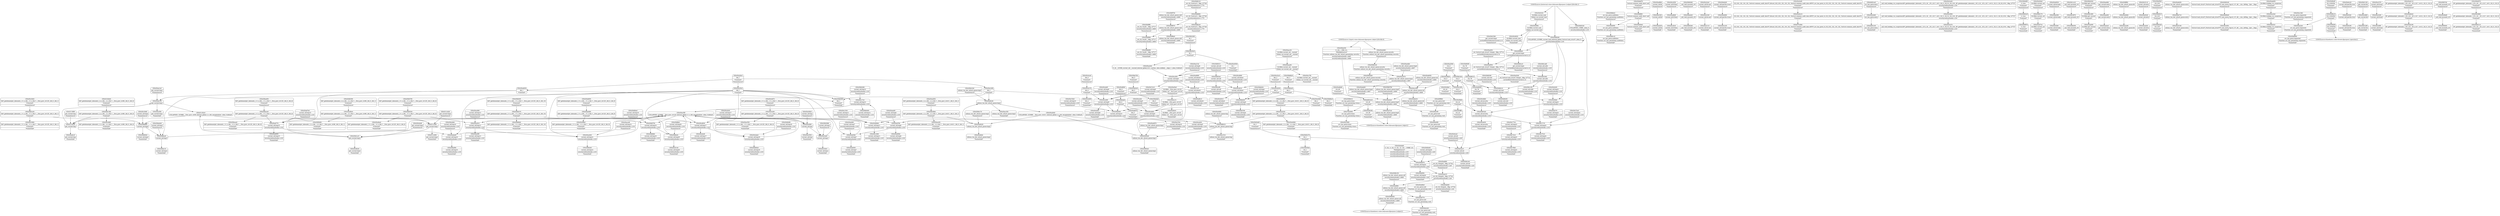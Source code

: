 digraph {
	CE0x509f6e0 [shape=record,shape=Mrecord,label="{CE0x509f6e0|selinux_tun_dev_attach_queue:call1|security/selinux/hooks.c,4669|*SummSink*}"]
	CE0x50c17c0 [shape=record,shape=Mrecord,label="{CE0x50c17c0|current_sid:tmp12|security/selinux/hooks.c,218}"]
	CE0x509b6c0 [shape=record,shape=Mrecord,label="{CE0x509b6c0|avc_has_perm:auditdata|Function::avc_has_perm&Arg::auditdata::|*SummSource*}"]
	CE0x50ada50 [shape=record,shape=Mrecord,label="{CE0x50ada50|current_sid:bb|*SummSink*}"]
	CE0x50d0390 [shape=record,shape=Mrecord,label="{CE0x50d0390|i64*_getelementptr_inbounds_(_2_x_i64_,_2_x_i64_*___llvm_gcov_ctr98,_i64_0,_i64_1)|*Constant*|*SummSource*}"]
	CE0x50adb60 [shape=record,shape=Mrecord,label="{CE0x50adb60|current_sid:if.then}"]
	CE0x50b9260 [shape=record,shape=Mrecord,label="{CE0x50b9260|_call_void_mcount()_#3|*SummSource*}"]
	CE0x50ac8f0 [shape=record,shape=Mrecord,label="{CE0x50ac8f0|current_sid:tmp13|security/selinux/hooks.c,218|*SummSink*}"]
	CE0x509f980 [shape=record,shape=Mrecord,label="{CE0x509f980|i64*_getelementptr_inbounds_(_2_x_i64_,_2_x_i64_*___llvm_gcov_ctr411,_i64_0,_i64_0)|*Constant*|*SummSource*}"]
	CE0x509e170 [shape=record,shape=Mrecord,label="{CE0x509e170|selinux_tun_dev_attach_queue:tmp2|*SummSource*}"]
	CE0x50b6a20 [shape=record,shape=Mrecord,label="{CE0x50b6a20|current_sid:tmp3}"]
	CE0x50a4ba0 [shape=record,shape=Mrecord,label="{CE0x50a4ba0|i64*_getelementptr_inbounds_(_11_x_i64_,_11_x_i64_*___llvm_gcov_ctr125,_i64_0,_i64_6)|*Constant*|*SummSink*}"]
	CE0x50c0550 [shape=record,shape=Mrecord,label="{CE0x50c0550|i8_1|*Constant*|*SummSink*}"]
	CE0x509b010 [shape=record,shape=Mrecord,label="{CE0x509b010|selinux_tun_dev_attach_queue:tmp}"]
	CE0x50b8b20 [shape=record,shape=Mrecord,label="{CE0x50b8b20|i64_3|*Constant*|*SummSource*}"]
	CE0x50cfa50 [shape=record,shape=Mrecord,label="{CE0x50cfa50|current_sid:tmp21|security/selinux/hooks.c,218|*SummSource*}"]
	CE0x50af780 [shape=record,shape=Mrecord,label="{CE0x50af780|current_sid:tmp6|security/selinux/hooks.c,218}"]
	CE0x50c36c0 [shape=record,shape=Mrecord,label="{CE0x50c36c0|current_sid:tmp1|*SummSink*}"]
	CE0x50b9af0 [shape=record,shape=Mrecord,label="{CE0x50b9af0|current_sid:tmp14|security/selinux/hooks.c,218|*SummSink*}"]
	CE0x50c22a0 [shape=record,shape=Mrecord,label="{CE0x50c22a0|current_sid:do.end|*SummSource*}"]
	CE0x50ac810 [shape=record,shape=Mrecord,label="{CE0x50ac810|current_sid:tmp13|security/selinux/hooks.c,218}"]
	CE0x50c7410 [shape=record,shape=Mrecord,label="{CE0x50c7410|current_sid:tmp23|security/selinux/hooks.c,218}"]
	CE0x50a64f0 [shape=record,shape=Mrecord,label="{CE0x50a64f0|current_sid:tmp7|security/selinux/hooks.c,218|*SummSource*}"]
	CE0x50e0e00 [shape=record,shape=Mrecord,label="{CE0x50e0e00|current_sid:land.lhs.true2|*SummSource*}"]
	CE0x50a5e10 [shape=record,shape=Mrecord,label="{CE0x50a5e10|i32_(i32,_i32,_i16,_i32,_%struct.common_audit_data*)*_bitcast_(i32_(i32,_i32,_i16,_i32,_%struct.common_audit_data.495*)*_avc_has_perm_to_i32_(i32,_i32,_i16,_i32,_%struct.common_audit_data*)*)|*Constant*}"]
	CE0x6481ea0 [shape=record,shape=Mrecord,label="{CE0x6481ea0|avc_has_perm:entry|*SummSource*}"]
	CE0x50c0a00 [shape=record,shape=Mrecord,label="{CE0x50c0a00|_call_void_lockdep_rcu_suspicious(i8*_getelementptr_inbounds_(_25_x_i8_,_25_x_i8_*_.str3,_i32_0,_i32_0),_i32_218,_i8*_getelementptr_inbounds_(_45_x_i8_,_45_x_i8_*_.str12,_i32_0,_i32_0))_#10,_!dbg_!27727|security/selinux/hooks.c,218|*SummSource*}"]
	CE0x50ab650 [shape=record,shape=Mrecord,label="{CE0x50ab650|i64*_getelementptr_inbounds_(_11_x_i64_,_11_x_i64_*___llvm_gcov_ctr125,_i64_0,_i64_9)|*Constant*|*SummSource*}"]
	CE0x50a8980 [shape=record,shape=Mrecord,label="{CE0x50a8980|current_sid:tobool1|security/selinux/hooks.c,218|*SummSource*}"]
	CE0x50b0280 [shape=record,shape=Mrecord,label="{CE0x50b0280|current_sid:tmp12|security/selinux/hooks.c,218|*SummSource*}"]
	CE0x50b9c20 [shape=record,shape=Mrecord,label="{CE0x50b9c20|i1_true|*Constant*}"]
	CE0x50d4140 [shape=record,shape=Mrecord,label="{CE0x50d4140|current_sid:sid|security/selinux/hooks.c,220|*SummSink*}"]
	CE0x50b92d0 [shape=record,shape=Mrecord,label="{CE0x50b92d0|_call_void_mcount()_#3|*SummSink*}"]
	CE0x50bfdb0 [shape=record,shape=Mrecord,label="{CE0x50bfdb0|current_sid:tmp19|security/selinux/hooks.c,218|*SummSink*}"]
	CE0x50a6a60 [shape=record,shape=Mrecord,label="{CE0x50a6a60|current_sid:tmp16|security/selinux/hooks.c,218}"]
	CE0x50cfff0 [shape=record,shape=Mrecord,label="{CE0x50cfff0|i32_22|*Constant*|*SummSink*}"]
	CE0x50c8d30 [shape=record,shape=Mrecord,label="{CE0x50c8d30|GLOBAL:current_task|Global_var:current_task|*SummSink*}"]
	CE0x50b0170 [shape=record,shape=Mrecord,label="{CE0x50b0170|GLOBAL:current_sid|*Constant*}"]
	CE0x50cf2d0 [shape=record,shape=Mrecord,label="{CE0x50cf2d0|current_sid:do.body|*SummSink*}"]
	CE0x50a0d00 [shape=record,shape=Mrecord,label="{CE0x50a0d00|selinux_tun_dev_attach_queue:tmp|*SummSource*}"]
	CE0x50db1c0 [shape=record,shape=Mrecord,label="{CE0x50db1c0|avc_has_perm:auditdata|Function::avc_has_perm&Arg::auditdata::|*SummSink*}"]
	CE0x50a0870 [shape=record,shape=Mrecord,label="{CE0x50a0870|selinux_tun_dev_attach_queue:tmp1|*SummSource*}"]
	CE0x50ad8a0 [shape=record,shape=Mrecord,label="{CE0x50ad8a0|i64*_getelementptr_inbounds_(_2_x_i64_,_2_x_i64_*___llvm_gcov_ctr98,_i64_0,_i64_1)|*Constant*}"]
	CE0x50ced20 [shape=record,shape=Mrecord,label="{CE0x50ced20|current_sid:tmp5|security/selinux/hooks.c,218|*SummSink*}"]
	CE0x50bc4f0 [shape=record,shape=Mrecord,label="{CE0x50bc4f0|current_sid:call|security/selinux/hooks.c,218|*SummSink*}"]
	CE0x50c1a10 [shape=record,shape=Mrecord,label="{CE0x50c1a10|_call_void_mcount()_#3|*SummSource*}"]
	CE0x50a3110 [shape=record,shape=Mrecord,label="{CE0x50a3110|current_sid:do.end|*SummSink*}"]
	CE0x50aeb90 [shape=record,shape=Mrecord,label="{CE0x50aeb90|GLOBAL:get_current|*Constant*|*SummSink*}"]
	CE0x50aeea0 [shape=record,shape=Mrecord,label="{CE0x50aeea0|get_current:entry|*SummSink*}"]
	CE0x511c690 [shape=record,shape=Mrecord,label="{CE0x511c690|get_current:tmp2|*SummSink*}"]
	CE0x50a0060 [shape=record,shape=Mrecord,label="{CE0x50a0060|i64*_getelementptr_inbounds_(_2_x_i64_,_2_x_i64_*___llvm_gcov_ctr411,_i64_0,_i64_0)|*Constant*|*SummSink*}"]
	CE0x50d0320 [shape=record,shape=Mrecord,label="{CE0x50d0320|current_sid:security|security/selinux/hooks.c,218}"]
	CE0x50a2a60 [shape=record,shape=Mrecord,label="{CE0x50a2a60|selinux_tun_dev_attach_queue:bb|*SummSink*}"]
	CE0x50a07c0 [shape=record,shape=Mrecord,label="{CE0x50a07c0|GLOBAL:current_sid|*Constant*|*SummSink*}"]
	CE0x50c5110 [shape=record,shape=Mrecord,label="{CE0x50c5110|current_sid:entry|*SummSource*}"]
	CE0x50bed20 [shape=record,shape=Mrecord,label="{CE0x50bed20|_call_void_mcount()_#3}"]
	CE0x50ba930 [shape=record,shape=Mrecord,label="{CE0x50ba930|0:_i32,_:_CRE_0,4_|*MultipleSource*|Function::selinux_tun_dev_attach_queue&Arg::security::|security/selinux/hooks.c,4667|security/selinux/hooks.c,4669}"]
	CE0x50bf410 [shape=record,shape=Mrecord,label="{CE0x50bf410|current_sid:call|security/selinux/hooks.c,218|*SummSource*}"]
	CE0x50c4a00 [shape=record,shape=Mrecord,label="{CE0x50c4a00|i64*_getelementptr_inbounds_(_11_x_i64_,_11_x_i64_*___llvm_gcov_ctr125,_i64_0,_i64_0)|*Constant*}"]
	CE0x50af4c0 [shape=record,shape=Mrecord,label="{CE0x50af4c0|GLOBAL:__llvm_gcov_ctr125|Global_var:__llvm_gcov_ctr125|*SummSink*}"]
	CE0x50be8e0 [shape=record,shape=Mrecord,label="{CE0x50be8e0|i64_5|*Constant*|*SummSink*}"]
	CE0x50d6280 [shape=record,shape=Mrecord,label="{CE0x50d6280|COLLAPSED:_GCMRE_current_task_external_global_%struct.task_struct*:_elem_0::|security/selinux/hooks.c,218}"]
	CE0x50c3960 [shape=record,shape=Mrecord,label="{CE0x50c3960|i64*_getelementptr_inbounds_(_11_x_i64_,_11_x_i64_*___llvm_gcov_ctr125,_i64_0,_i64_1)|*Constant*|*SummSink*}"]
	CE0x50aae10 [shape=record,shape=Mrecord,label="{CE0x50aae10|_ret_i32_%tmp24,_!dbg_!27742|security/selinux/hooks.c,220}"]
	CE0x50a0660 [shape=record,shape=Mrecord,label="{CE0x50a0660|selinux_tun_dev_attach_queue:bb}"]
	CE0x50b1ad0 [shape=record,shape=Mrecord,label="{CE0x50b1ad0|current_sid:call4|security/selinux/hooks.c,218|*SummSource*}"]
	CE0x50add30 [shape=record,shape=Mrecord,label="{CE0x50add30|i64_1|*Constant*}"]
	CE0x50b0400 [shape=record,shape=Mrecord,label="{CE0x50b0400|current_sid:tmp12|security/selinux/hooks.c,218|*SummSink*}"]
	CE0x50bd5b0 [shape=record,shape=Mrecord,label="{CE0x50bd5b0|i32_218|*Constant*|*SummSource*}"]
	CE0x50ba9a0 [shape=record,shape=Mrecord,label="{CE0x50ba9a0|selinux_tun_dev_attach_queue:tmp5|security/selinux/hooks.c,4669}"]
	CE0x50a8450 [shape=record,shape=Mrecord,label="{CE0x50a8450|selinux_tun_dev_attach_queue:entry|*SummSource*}"]
	CE0x50b8d30 [shape=record,shape=Mrecord,label="{CE0x50b8d30|current_sid:tmp4|security/selinux/hooks.c,218|*SummSource*}"]
	CE0x50aedb0 [shape=record,shape=Mrecord,label="{CE0x50aedb0|get_current:entry|*SummSource*}"]
	CE0x50d5c00 [shape=record,shape=Mrecord,label="{CE0x50d5c00|%struct.task_struct*_(%struct.task_struct**)*_asm_movq_%gs:$_1:P_,$0_,_r,im,_dirflag_,_fpsr_,_flags_|*SummSource*}"]
	CE0x50a5ef0 [shape=record,shape=Mrecord,label="{CE0x50a5ef0|i32_(i32,_i32,_i16,_i32,_%struct.common_audit_data*)*_bitcast_(i32_(i32,_i32,_i16,_i32,_%struct.common_audit_data.495*)*_avc_has_perm_to_i32_(i32,_i32,_i16,_i32,_%struct.common_audit_data*)*)|*Constant*|*SummSource*}"]
	CE0x50a6050 [shape=record,shape=Mrecord,label="{CE0x50a6050|current_sid:tmp7|security/selinux/hooks.c,218|*SummSink*}"]
	CE0x50a9ad0 [shape=record,shape=Mrecord,label="{CE0x50a9ad0|0:_i32,_4:_i32,_8:_i32,_12:_i32,_:_CMRE_4,8_|*MultipleSource*|security/selinux/hooks.c,218|security/selinux/hooks.c,218|security/selinux/hooks.c,220}"]
	CE0x50c4c70 [shape=record,shape=Mrecord,label="{CE0x50c4c70|i64_4|*Constant*}"]
	CE0x50accd0 [shape=record,shape=Mrecord,label="{CE0x50accd0|current_sid:tmp14|security/selinux/hooks.c,218|*SummSource*}"]
	CE0x50b2db0 [shape=record,shape=Mrecord,label="{CE0x50b2db0|current_sid:tmp16|security/selinux/hooks.c,218|*SummSource*}"]
	CE0x50bcfc0 [shape=record,shape=Mrecord,label="{CE0x50bcfc0|GLOBAL:lockdep_rcu_suspicious|*Constant*|*SummSink*}"]
	CE0x50a6b80 [shape=record,shape=Mrecord,label="{CE0x50a6b80|i16_49|*Constant*|*SummSource*}"]
	CE0x50cdcd0 [shape=record,shape=Mrecord,label="{CE0x50cdcd0|current_sid:tmp17|security/selinux/hooks.c,218|*SummSink*}"]
	CE0x50c72a0 [shape=record,shape=Mrecord,label="{CE0x50c72a0|current_sid:tmp22|security/selinux/hooks.c,218|*SummSource*}"]
	CE0x50d0ba0 [shape=record,shape=Mrecord,label="{CE0x50d0ba0|current_sid:tmp19|security/selinux/hooks.c,218|*SummSource*}"]
	CE0x50ae130 [shape=record,shape=Mrecord,label="{CE0x50ae130|get_current:tmp1}"]
	CE0x50d1a10 [shape=record,shape=Mrecord,label="{CE0x50d1a10|get_current:tmp3}"]
	CE0x50af880 [shape=record,shape=Mrecord,label="{CE0x50af880|selinux_tun_dev_attach_queue:call|security/selinux/hooks.c,4669}"]
	CE0x50a8220 [shape=record,shape=Mrecord,label="{CE0x50a8220|selinux_tun_dev_attach_queue:tmp2}"]
	CE0x509f670 [shape=record,shape=Mrecord,label="{CE0x509f670|selinux_tun_dev_attach_queue:call1|security/selinux/hooks.c,4669}"]
	CE0x50c7510 [shape=record,shape=Mrecord,label="{CE0x50c7510|current_sid:tmp22|security/selinux/hooks.c,218|*SummSink*}"]
	CE0x51026e0 [shape=record,shape=Mrecord,label="{CE0x51026e0|i64*_getelementptr_inbounds_(_2_x_i64_,_2_x_i64_*___llvm_gcov_ctr98,_i64_0,_i64_0)|*Constant*|*SummSource*}"]
	CE0x50a2850 [shape=record,shape=Mrecord,label="{CE0x50a2850|i64*_getelementptr_inbounds_(_2_x_i64_,_2_x_i64_*___llvm_gcov_ctr411,_i64_0,_i64_1)|*Constant*|*SummSource*}"]
	CE0x50c4ef0 [shape=record,shape=Mrecord,label="{CE0x50c4ef0|current_sid:tmp9|security/selinux/hooks.c,218|*SummSource*}"]
	CE0x50d13b0 [shape=record,shape=Mrecord,label="{CE0x50d13b0|i64*_getelementptr_inbounds_(_2_x_i64_,_2_x_i64_*___llvm_gcov_ctr98,_i64_0,_i64_0)|*Constant*}"]
	CE0x50bace0 [shape=record,shape=Mrecord,label="{CE0x50bace0|i64*_getelementptr_inbounds_(_11_x_i64_,_11_x_i64_*___llvm_gcov_ctr125,_i64_0,_i64_8)|*Constant*}"]
	CE0x50c6db0 [shape=record,shape=Mrecord,label="{CE0x50c6db0|current_sid:security|security/selinux/hooks.c,218|*SummSource*}"]
	CE0x50adcc0 [shape=record,shape=Mrecord,label="{CE0x50adcc0|get_current:tmp|*SummSink*}"]
	CE0x50d3fe0 [shape=record,shape=Mrecord,label="{CE0x50d3fe0|i32_1|*Constant*|*SummSink*}"]
	CE0x50e0d00 [shape=record,shape=Mrecord,label="{CE0x50e0d00|current_sid:land.lhs.true2}"]
	CE0x50d0a70 [shape=record,shape=Mrecord,label="{CE0x50d0a70|i64*_getelementptr_inbounds_(_11_x_i64_,_11_x_i64_*___llvm_gcov_ctr125,_i64_0,_i64_10)|*Constant*}"]
	CE0x50c0140 [shape=record,shape=Mrecord,label="{CE0x50c0140|current_sid:tmp20|security/selinux/hooks.c,218|*SummSink*}"]
	CE0x50bc5e0 [shape=record,shape=Mrecord,label="{CE0x50bc5e0|i32_0|*Constant*}"]
	CE0x50cfde0 [shape=record,shape=Mrecord,label="{CE0x50cfde0|i32_22|*Constant*|*SummSource*}"]
	CE0x50af600 [shape=record,shape=Mrecord,label="{CE0x50af600|i64_0|*Constant*|*SummSource*}"]
	CE0x50c80e0 [shape=record,shape=Mrecord,label="{CE0x50c80e0|i32_0|*Constant*}"]
	CE0x50c0990 [shape=record,shape=Mrecord,label="{CE0x50c0990|_call_void_lockdep_rcu_suspicious(i8*_getelementptr_inbounds_(_25_x_i8_,_25_x_i8_*_.str3,_i32_0,_i32_0),_i32_218,_i8*_getelementptr_inbounds_(_45_x_i8_,_45_x_i8_*_.str12,_i32_0,_i32_0))_#10,_!dbg_!27727|security/selinux/hooks.c,218}"]
	CE0x50c7170 [shape=record,shape=Mrecord,label="{CE0x50c7170|current_sid:tmp22|security/selinux/hooks.c,218}"]
	CE0x511c5b0 [shape=record,shape=Mrecord,label="{CE0x511c5b0|get_current:tmp2}"]
	CE0x50e1e30 [shape=record,shape=Mrecord,label="{CE0x50e1e30|current_sid:land.lhs.true2|*SummSink*}"]
	CE0x50cd080 [shape=record,shape=Mrecord,label="{CE0x50cd080|current_sid:tobool|security/selinux/hooks.c,218|*SummSource*}"]
	CE0x50a2220 [shape=record,shape=Mrecord,label="{CE0x50a2220|i64*_getelementptr_inbounds_(_2_x_i64_,_2_x_i64_*___llvm_gcov_ctr411,_i64_0,_i64_0)|*Constant*}"]
	CE0x50a10f0 [shape=record,shape=Mrecord,label="{CE0x50a10f0|i32_0|*Constant*|*SummSink*}"]
	CE0x50d3c70 [shape=record,shape=Mrecord,label="{CE0x50d3c70|i32_1|*Constant*}"]
	CE0x499ffe0 [shape=record,shape=Mrecord,label="{CE0x499ffe0|avc_has_perm:tsid|Function::avc_has_perm&Arg::tsid::|*SummSource*}"]
	CE0x50c1530 [shape=record,shape=Mrecord,label="{CE0x50c1530|current_sid:tmp11|security/selinux/hooks.c,218|*SummSource*}"]
	CE0x50dfa10 [shape=record,shape=Mrecord,label="{CE0x50dfa10|i32_4194304|*Constant*}"]
	CE0x50c4d50 [shape=record,shape=Mrecord,label="{CE0x50c4d50|i64_4|*Constant*|*SummSink*}"]
	CE0x50acb00 [shape=record,shape=Mrecord,label="{CE0x50acb00|current_sid:tmp14|security/selinux/hooks.c,218}"]
	CE0x50b1840 [shape=record,shape=Mrecord,label="{CE0x50b1840|current_sid:call4|security/selinux/hooks.c,218}"]
	CE0x50a6c90 [shape=record,shape=Mrecord,label="{CE0x50a6c90|i16_49|*Constant*|*SummSink*}"]
	CE0x50de870 [shape=record,shape=Mrecord,label="{CE0x50de870|%struct.common_audit_data*_null|*Constant*|*SummSource*}"]
	CE0x50e0c20 [shape=record,shape=Mrecord,label="{CE0x50e0c20|current_sid:land.lhs.true|*SummSource*}"]
	CE0x6d5c0c0 [shape=record,shape=Mrecord,label="{CE0x6d5c0c0|i16_49|*Constant*}"]
	CE0x50c7e10 [shape=record,shape=Mrecord,label="{CE0x50c7e10|current_sid:tmp8|security/selinux/hooks.c,218|*SummSink*}"]
	CE0x50c1660 [shape=record,shape=Mrecord,label="{CE0x50c1660|current_sid:tmp11|security/selinux/hooks.c,218|*SummSink*}"]
	CE0x50bfe20 [shape=record,shape=Mrecord,label="{CE0x50bfe20|current_sid:tmp20|security/selinux/hooks.c,218}"]
	CE0x6481e30 [shape=record,shape=Mrecord,label="{CE0x6481e30|avc_has_perm:entry|*SummSink*}"]
	CE0x50cc950 [shape=record,shape=Mrecord,label="{CE0x50cc950|current_sid:tmp8|security/selinux/hooks.c,218}"]
	CE0x50cd010 [shape=record,shape=Mrecord,label="{CE0x50cd010|current_sid:tobool|security/selinux/hooks.c,218|*SummSink*}"]
	CE0x675cdb0 [shape=record,shape=Mrecord,label="{CE0x675cdb0|i32_(i32,_i32,_i16,_i32,_%struct.common_audit_data*)*_bitcast_(i32_(i32,_i32,_i16,_i32,_%struct.common_audit_data.495*)*_avc_has_perm_to_i32_(i32,_i32,_i16,_i32,_%struct.common_audit_data*)*)|*Constant*|*SummSink*}"]
	CE0x50b0530 [shape=record,shape=Mrecord,label="{CE0x50b0530|i64*_getelementptr_inbounds_(_11_x_i64_,_11_x_i64_*___llvm_gcov_ctr125,_i64_0,_i64_6)|*Constant*}"]
	CE0x50d1280 [shape=record,shape=Mrecord,label="{CE0x50d1280|get_current:bb|*SummSink*}"]
	CE0x50f48e0 [shape=record,shape=Mrecord,label="{CE0x50f48e0|get_current:tmp4|./arch/x86/include/asm/current.h,14}"]
	"CONST[source:2(external),value:2(dynamic)][purpose:{subject}][SrcIdx:1]"
	CE0x50a2590 [shape=record,shape=Mrecord,label="{CE0x50a2590|i32_0|*Constant*|*SummSource*}"]
	CE0x50db310 [shape=record,shape=Mrecord,label="{CE0x50db310|_ret_i32_%retval.0,_!dbg_!27728|security/selinux/avc.c,775|*SummSource*}"]
	CE0x50e0c90 [shape=record,shape=Mrecord,label="{CE0x50e0c90|current_sid:land.lhs.true|*SummSink*}"]
	CE0x50c6b30 [shape=record,shape=Mrecord,label="{CE0x50c6b30|get_current:tmp3|*SummSink*}"]
	CE0x50be7b0 [shape=record,shape=Mrecord,label="{CE0x50be7b0|i64_5|*Constant*|*SummSource*}"]
	CE0x5119250 [shape=record,shape=Mrecord,label="{CE0x5119250|get_current:tmp}"]
	CE0x50cfc70 [shape=record,shape=Mrecord,label="{CE0x50cfc70|current_sid:tmp21|security/selinux/hooks.c,218|*SummSink*}"]
	CE0x50ac660 [shape=record,shape=Mrecord,label="{CE0x50ac660|current_sid:tmp}"]
	CE0x50c78b0 [shape=record,shape=Mrecord,label="{CE0x50c78b0|current_sid:tmp23|security/selinux/hooks.c,218|*SummSink*}"]
	CE0x50d6080 [shape=record,shape=Mrecord,label="{CE0x50d6080|i32_78|*Constant*|*SummSink*}"]
	CE0x50d6010 [shape=record,shape=Mrecord,label="{CE0x50d6010|i32_78|*Constant*}"]
	CE0x50ae1a0 [shape=record,shape=Mrecord,label="{CE0x50ae1a0|get_current:tmp1|*SummSource*}"]
	CE0x50b9f70 [shape=record,shape=Mrecord,label="{CE0x50b9f70|i1_true|*Constant*|*SummSink*}"]
	CE0x50dd660 [shape=record,shape=Mrecord,label="{CE0x50dd660|_ret_i32_%retval.0,_!dbg_!27728|security/selinux/avc.c,775}"]
	CE0x50c2050 [shape=record,shape=Mrecord,label="{CE0x50c2050|current_sid:if.then|*SummSource*}"]
	CE0x50a6850 [shape=record,shape=Mrecord,label="{CE0x50a6850|current_sid:tmp15|security/selinux/hooks.c,218|*SummSink*}"]
	CE0x50c4df0 [shape=record,shape=Mrecord,label="{CE0x50c4df0|current_sid:tmp9|security/selinux/hooks.c,218}"]
	CE0x50db2a0 [shape=record,shape=Mrecord,label="{CE0x50db2a0|_ret_i32_%retval.0,_!dbg_!27728|security/selinux/avc.c,775|*SummSink*}"]
	CE0x50bfd40 [shape=record,shape=Mrecord,label="{CE0x50bfd40|i64*_getelementptr_inbounds_(_11_x_i64_,_11_x_i64_*___llvm_gcov_ctr125,_i64_0,_i64_10)|*Constant*|*SummSink*}"]
	CE0x50c48f0 [shape=record,shape=Mrecord,label="{CE0x50c48f0|current_sid:if.end|*SummSink*}"]
	CE0x50a35c0 [shape=record,shape=Mrecord,label="{CE0x50a35c0|i64_1|*Constant*}"]
	CE0x50afd90 [shape=record,shape=Mrecord,label="{CE0x50afd90|_ret_i32_%tmp24,_!dbg_!27742|security/selinux/hooks.c,220|*SummSource*}"]
	CE0x50a5e80 [shape=record,shape=Mrecord,label="{CE0x50a5e80|avc_has_perm:entry}"]
	CE0x50dfbf0 [shape=record,shape=Mrecord,label="{CE0x50dfbf0|%struct.common_audit_data*_null|*Constant*}"]
	CE0x50b93e0 [shape=record,shape=Mrecord,label="{CE0x50b93e0|current_sid:call|security/selinux/hooks.c,218}"]
	CE0x50bb450 [shape=record,shape=Mrecord,label="{CE0x50bb450|_call_void_mcount()_#3|*SummSink*}"]
	CE0x50a1880 [shape=record,shape=Mrecord,label="{CE0x50a1880|avc_has_perm:tclass|Function::avc_has_perm&Arg::tclass::|*SummSink*}"]
	CE0x50c5a10 [shape=record,shape=Mrecord,label="{CE0x50c5a10|current_sid:sid|security/selinux/hooks.c,220}"]
	CE0x50a6770 [shape=record,shape=Mrecord,label="{CE0x50a6770|current_sid:tmp15|security/selinux/hooks.c,218}"]
	CE0x50d0750 [shape=record,shape=Mrecord,label="{CE0x50d0750|current_sid:tmp19|security/selinux/hooks.c,218}"]
	CE0x50b47d0 [shape=record,shape=Mrecord,label="{CE0x50b47d0|current_sid:tmp4|security/selinux/hooks.c,218|*SummSink*}"]
	CE0x50baaa0 [shape=record,shape=Mrecord,label="{CE0x50baaa0|i64*_getelementptr_inbounds_(_11_x_i64_,_11_x_i64_*___llvm_gcov_ctr125,_i64_0,_i64_8)|*Constant*|*SummSink*}"]
	CE0x50c0a70 [shape=record,shape=Mrecord,label="{CE0x50c0a70|_call_void_lockdep_rcu_suspicious(i8*_getelementptr_inbounds_(_25_x_i8_,_25_x_i8_*_.str3,_i32_0,_i32_0),_i32_218,_i8*_getelementptr_inbounds_(_45_x_i8_,_45_x_i8_*_.str12,_i32_0,_i32_0))_#10,_!dbg_!27727|security/selinux/hooks.c,218|*SummSink*}"]
	CE0x50d0e60 [shape=record,shape=Mrecord,label="{CE0x50d0e60|current_sid:tmp24|security/selinux/hooks.c,220|*SummSource*}"]
	CE0x50d01b0 [shape=record,shape=Mrecord,label="{CE0x50d01b0|COLLAPSED:_CMRE:_elem_0::|security/selinux/hooks.c,218}"]
	CE0x511c620 [shape=record,shape=Mrecord,label="{CE0x511c620|get_current:tmp2|*SummSource*}"]
	CE0x50a6fa0 [shape=record,shape=Mrecord,label="{CE0x50a6fa0|selinux_tun_dev_attach_queue:tmp2|*SummSink*}"]
	CE0x50c20c0 [shape=record,shape=Mrecord,label="{CE0x50c20c0|current_sid:if.then|*SummSink*}"]
	CE0x50beb40 [shape=record,shape=Mrecord,label="{CE0x50beb40|current_sid:tmp3|*SummSource*}"]
	CE0x50a3070 [shape=record,shape=Mrecord,label="{CE0x50a3070|selinux_tun_dev_attach_queue:tmp4|security/selinux/hooks.c,4667}"]
	CE0x50cd8a0 [shape=record,shape=Mrecord,label="{CE0x50cd8a0|i64*_getelementptr_inbounds_(_11_x_i64_,_11_x_i64_*___llvm_gcov_ctr125,_i64_0,_i64_9)|*Constant*|*SummSink*}"]
	CE0x50ae4b0 [shape=record,shape=Mrecord,label="{CE0x50ae4b0|selinux_tun_dev_attach_queue:tmp4|security/selinux/hooks.c,4667|*SummSource*}"]
	CE0x50a5190 [shape=record,shape=Mrecord,label="{CE0x50a5190|selinux_tun_dev_attach_queue:entry|*SummSink*}"]
	CE0x50d6210 [shape=record,shape=Mrecord,label="{CE0x50d6210|current_sid:cred|security/selinux/hooks.c,218}"]
	CE0x50d04f0 [shape=record,shape=Mrecord,label="{CE0x50d04f0|current_sid:tmp18|security/selinux/hooks.c,218|*SummSource*}"]
	CE0x50c7cc0 [shape=record,shape=Mrecord,label="{CE0x50c7cc0|current_sid:tobool1|security/selinux/hooks.c,218}"]
	CE0x51192c0 [shape=record,shape=Mrecord,label="{CE0x51192c0|COLLAPSED:_GCMRE___llvm_gcov_ctr98_internal_global_2_x_i64_zeroinitializer:_elem_0:default:}"]
	CE0x50ae240 [shape=record,shape=Mrecord,label="{CE0x50ae240|avc_has_perm:requested|Function::avc_has_perm&Arg::requested::}"]
	CE0x50a0460 [shape=record,shape=Mrecord,label="{CE0x50a0460|selinux_tun_dev_attach_queue:security|Function::selinux_tun_dev_attach_queue&Arg::security::|*SummSource*}"]
	CE0x50ab110 [shape=record,shape=Mrecord,label="{CE0x50ab110|i8*_getelementptr_inbounds_(_45_x_i8_,_45_x_i8_*_.str12,_i32_0,_i32_0)|*Constant*|*SummSource*}"]
	CE0x50b30c0 [shape=record,shape=Mrecord,label="{CE0x50b30c0|i8_1|*Constant*}"]
	CE0x50d0f50 [shape=record,shape=Mrecord,label="{CE0x50d0f50|current_sid:tmp24|security/selinux/hooks.c,220|*SummSink*}"]
	CE0x50b3a30 [shape=record,shape=Mrecord,label="{CE0x50b3a30|i64*_getelementptr_inbounds_(_11_x_i64_,_11_x_i64_*___llvm_gcov_ctr125,_i64_0,_i64_1)|*Constant*}"]
	CE0x50d9ff0 [shape=record,shape=Mrecord,label="{CE0x50d9ff0|_ret_i32_%call1,_!dbg_!27717|security/selinux/hooks.c,4669|*SummSource*}"]
	CE0x50f4740 [shape=record,shape=Mrecord,label="{CE0x50f4740|_call_void_mcount()_#3|*SummSource*}"]
	CE0x50d5a10 [shape=record,shape=Mrecord,label="{CE0x50d5a10|get_current:tmp4|./arch/x86/include/asm/current.h,14|*SummSink*}"]
	CE0x50b36b0 [shape=record,shape=Mrecord,label="{CE0x50b36b0|i64*_getelementptr_inbounds_(_2_x_i64_,_2_x_i64_*___llvm_gcov_ctr411,_i64_0,_i64_1)|*Constant*}"]
	CE0x50ac5f0 [shape=record,shape=Mrecord,label="{CE0x50ac5f0|COLLAPSED:_GCMRE___llvm_gcov_ctr125_internal_global_11_x_i64_zeroinitializer:_elem_0:default:}"]
	CE0x50d6450 [shape=record,shape=Mrecord,label="{CE0x50d6450|current_sid:cred|security/selinux/hooks.c,218|*SummSink*}"]
	CE0x50b8bc0 [shape=record,shape=Mrecord,label="{CE0x50b8bc0|i64_3|*Constant*|*SummSink*}"]
	CE0x7022950 [shape=record,shape=Mrecord,label="{CE0x7022950|avc_has_perm:tclass|Function::avc_has_perm&Arg::tclass::}"]
	CE0x50de800 [shape=record,shape=Mrecord,label="{CE0x50de800|avc_has_perm:requested|Function::avc_has_perm&Arg::requested::|*SummSink*}"]
	CE0x50b2f90 [shape=record,shape=Mrecord,label="{CE0x50b2f90|current_sid:tmp16|security/selinux/hooks.c,218|*SummSink*}"]
	CE0x50ac0e0 [shape=record,shape=Mrecord,label="{CE0x50ac0e0|GLOBAL:lockdep_rcu_suspicious|*Constant*}"]
	CE0x509b400 [shape=record,shape=Mrecord,label="{CE0x509b400|selinux_tun_dev_attach_queue:call|security/selinux/hooks.c,4669|*SummSink*}"]
	CE0x50ace50 [shape=record,shape=Mrecord,label="{CE0x50ace50|i64*_getelementptr_inbounds_(_2_x_i64_,_2_x_i64_*___llvm_gcov_ctr411,_i64_0,_i64_1)|*Constant*|*SummSink*}"]
	CE0x50a85b0 [shape=record,shape=Mrecord,label="{CE0x50a85b0|current_sid:tmp6|security/selinux/hooks.c,218|*SummSink*}"]
	"CONST[source:1(input),value:2(dynamic)][purpose:{object}][SrcIdx:0]"
	CE0x50d0620 [shape=record,shape=Mrecord,label="{CE0x50d0620|current_sid:tmp18|security/selinux/hooks.c,218|*SummSink*}"]
	CE0x50ac350 [shape=record,shape=Mrecord,label="{CE0x50ac350|selinux_tun_dev_attach_queue:tmp3|*SummSink*}"]
	CE0x50b3960 [shape=record,shape=Mrecord,label="{CE0x50b3960|current_sid:tmp1|*SummSource*}"]
	CE0x50a1510 [shape=record,shape=Mrecord,label="{CE0x50a1510|selinux_tun_dev_attach_queue:tmp|*SummSink*}"]
	CE0x50c6bd0 [shape=record,shape=Mrecord,label="{CE0x50c6bd0|_call_void_mcount()_#3}"]
	CE0x50a7f30 [shape=record,shape=Mrecord,label="{CE0x50a7f30|current_sid:tmp10|security/selinux/hooks.c,218|*SummSink*}"]
	CE0x50a8e30 [shape=record,shape=Mrecord,label="{CE0x50a8e30|selinux_tun_dev_attach_queue:sid|security/selinux/hooks.c,4669|*SummSink*}"]
	CE0x50ba580 [shape=record,shape=Mrecord,label="{CE0x50ba580|current_sid:do.body}"]
	"CONST[source:0(mediator),value:0(static)][purpose:{operation}]"
	CE0x50b2020 [shape=record,shape=Mrecord,label="{CE0x50b2020|GLOBAL:get_current|*Constant*|*SummSource*}"]
	CE0x50a3550 [shape=record,shape=Mrecord,label="{CE0x50a3550|current_sid:tmp|*SummSink*}"]
	CE0x50bd110 [shape=record,shape=Mrecord,label="{CE0x50bd110|i8*_getelementptr_inbounds_(_25_x_i8_,_25_x_i8_*_.str3,_i32_0,_i32_0)|*Constant*|*SummSink*}"]
	CE0x50a50e0 [shape=record,shape=Mrecord,label="{CE0x50a50e0|GLOBAL:current_sid|*Constant*|*SummSource*}"]
	CE0x50aea60 [shape=record,shape=Mrecord,label="{CE0x50aea60|current_sid:tmp6|security/selinux/hooks.c,218|*SummSource*}"]
	CE0x50a5820 [shape=record,shape=Mrecord,label="{CE0x50a5820|current_sid:tmp|*SummSource*}"]
	CE0x50bec10 [shape=record,shape=Mrecord,label="{CE0x50bec10|current_sid:tmp3|*SummSink*}"]
	CE0x50d60f0 [shape=record,shape=Mrecord,label="{CE0x50d60f0|i32_78|*Constant*|*SummSource*}"]
	CE0x50cc7f0 [shape=record,shape=Mrecord,label="{CE0x50cc7f0|GLOBAL:current_sid.__warned|Global_var:current_sid.__warned|*SummSink*}"]
	CE0x50ab180 [shape=record,shape=Mrecord,label="{CE0x50ab180|i8*_getelementptr_inbounds_(_45_x_i8_,_45_x_i8_*_.str12,_i32_0,_i32_0)|*Constant*|*SummSink*}"]
	CE0x509e4b0 [shape=record,shape=Mrecord,label="{CE0x509e4b0|selinux_tun_dev_attach_queue:security|Function::selinux_tun_dev_attach_queue&Arg::security::|*SummSink*}"]
	CE0x50d9f80 [shape=record,shape=Mrecord,label="{CE0x50d9f80|_ret_i32_%call1,_!dbg_!27717|security/selinux/hooks.c,4669}"]
	CE0x50c2160 [shape=record,shape=Mrecord,label="{CE0x50c2160|current_sid:do.end}"]
	CE0x50d1100 [shape=record,shape=Mrecord,label="{CE0x50d1100|get_current:bb|*SummSource*}"]
	CE0x50bd410 [shape=record,shape=Mrecord,label="{CE0x50bd410|i32_218|*Constant*}"]
	CE0x509b610 [shape=record,shape=Mrecord,label="{CE0x509b610|avc_has_perm:tclass|Function::avc_has_perm&Arg::tclass::|*SummSource*}"]
	CE0x509f750 [shape=record,shape=Mrecord,label="{CE0x509f750|selinux_tun_dev_attach_queue:call1|security/selinux/hooks.c,4669|*SummSource*}"]
	CE0x50cf220 [shape=record,shape=Mrecord,label="{CE0x50cf220|GLOBAL:current_task|Global_var:current_task|*SummSource*}"]
	CE0x50acfd0 [shape=record,shape=Mrecord,label="{CE0x50acfd0|get_current:tmp1|*SummSink*}"]
	CE0x509fc40 [shape=record,shape=Mrecord,label="{CE0x509fc40|selinux_tun_dev_attach_queue:tmp1|*SummSink*}"]
	CE0x50c4010 [shape=record,shape=Mrecord,label="{CE0x50c4010|current_sid:tobool|security/selinux/hooks.c,218}"]
	CE0x50a8060 [shape=record,shape=Mrecord,label="{CE0x50a8060|current_sid:tmp11|security/selinux/hooks.c,218}"]
	CE0x50cf8d0 [shape=record,shape=Mrecord,label="{CE0x50cf8d0|current_sid:tmp21|security/selinux/hooks.c,218}"]
	CE0x50b9df0 [shape=record,shape=Mrecord,label="{CE0x50b9df0|i1_true|*Constant*|*SummSource*}"]
	CE0x50aaa00 [shape=record,shape=Mrecord,label="{CE0x50aaa00|GLOBAL:current_sid.__warned|Global_var:current_sid.__warned}"]
	CE0x50dd5f0 [shape=record,shape=Mrecord,label="{CE0x50dd5f0|avc_has_perm:auditdata|Function::avc_has_perm&Arg::auditdata::}"]
	CE0x50bad50 [shape=record,shape=Mrecord,label="{CE0x50bad50|i64*_getelementptr_inbounds_(_11_x_i64_,_11_x_i64_*___llvm_gcov_ctr125,_i64_0,_i64_8)|*Constant*|*SummSource*}"]
	CE0x50ac550 [shape=record,shape=Mrecord,label="{CE0x50ac550|i64*_getelementptr_inbounds_(_11_x_i64_,_11_x_i64_*___llvm_gcov_ctr125,_i64_0,_i64_0)|*Constant*|*SummSink*}"]
	CE0x50cfb80 [shape=record,shape=Mrecord,label="{CE0x50cfb80|i32_22|*Constant*}"]
	CE0x50b3290 [shape=record,shape=Mrecord,label="{CE0x50b3290|i8_1|*Constant*|*SummSource*}"]
	CE0x50c7730 [shape=record,shape=Mrecord,label="{CE0x50c7730|current_sid:tmp23|security/selinux/hooks.c,218|*SummSource*}"]
	CE0x50afe00 [shape=record,shape=Mrecord,label="{CE0x50afe00|_ret_i32_%tmp24,_!dbg_!27742|security/selinux/hooks.c,220|*SummSink*}"]
	CE0x50dc420 [shape=record,shape=Mrecord,label="{CE0x50dc420|avc_has_perm:ssid|Function::avc_has_perm&Arg::ssid::|*SummSink*}"]
	CE0x50c3820 [shape=record,shape=Mrecord,label="{CE0x50c3820|i64*_getelementptr_inbounds_(_11_x_i64_,_11_x_i64_*___llvm_gcov_ctr125,_i64_0,_i64_1)|*Constant*|*SummSource*}"]
	CE0x50cecb0 [shape=record,shape=Mrecord,label="{CE0x50cecb0|current_sid:tmp5|security/selinux/hooks.c,218|*SummSource*}"]
	CE0x509b150 [shape=record,shape=Mrecord,label="{CE0x509b150|selinux_tun_dev_attach_queue:call|security/selinux/hooks.c,4669|*SummSource*}"]
	CE0x50cd250 [shape=record,shape=Mrecord,label="{CE0x50cd250|i64_2|*Constant*}"]
	CE0x50a27a0 [shape=record,shape=Mrecord,label="{CE0x50a27a0|selinux_tun_dev_attach_queue:tmp5|security/selinux/hooks.c,4669|*SummSink*}"]
	CE0x50cd360 [shape=record,shape=Mrecord,label="{CE0x50cd360|i64_2|*Constant*|*SummSink*}"]
	CE0x49a00f0 [shape=record,shape=Mrecord,label="{CE0x49a00f0|avc_has_perm:tsid|Function::avc_has_perm&Arg::tsid::|*SummSink*}"]
	"CONST[source:0(mediator),value:2(dynamic)][purpose:{subject}]"
	CE0x50b1d80 [shape=record,shape=Mrecord,label="{CE0x50b1d80|GLOBAL:get_current|*Constant*}"]
	CE0x51198f0 [shape=record,shape=Mrecord,label="{CE0x51198f0|get_current:tmp|*SummSource*}"]
	CE0x50c6ca0 [shape=record,shape=Mrecord,label="{CE0x50c6ca0|current_sid:sid|security/selinux/hooks.c,220|*SummSource*}"]
	CE0x50d3e60 [shape=record,shape=Mrecord,label="{CE0x50d3e60|i32_1|*Constant*|*SummSource*}"]
	CE0x50bd070 [shape=record,shape=Mrecord,label="{CE0x50bd070|i8*_getelementptr_inbounds_(_25_x_i8_,_25_x_i8_*_.str3,_i32_0,_i32_0)|*Constant*|*SummSource*}"]
	CE0x50a1bf0 [shape=record,shape=Mrecord,label="{CE0x50a1bf0|i64_1|*Constant*}"]
	CE0x50ade60 [shape=record,shape=Mrecord,label="{CE0x50ade60|selinux_tun_dev_attach_queue:tmp4|security/selinux/hooks.c,4667|*SummSink*}"]
	CE0x50a7d20 [shape=record,shape=Mrecord,label="{CE0x50a7d20|current_sid:tmp10|security/selinux/hooks.c,218|*SummSource*}"]
	CE0x50b6920 [shape=record,shape=Mrecord,label="{CE0x50b6920|current_sid:tmp2|*SummSink*}"]
	CE0x50a3200 [shape=record,shape=Mrecord,label="{CE0x50a3200|current_sid:if.end}"]
	CE0x50dc4f0 [shape=record,shape=Mrecord,label="{CE0x50dc4f0|avc_has_perm:tsid|Function::avc_has_perm&Arg::tsid::}"]
	CE0x50ad9b0 [shape=record,shape=Mrecord,label="{CE0x50ad9b0|current_sid:bb|*SummSource*}"]
	CE0x50d15b0 [shape=record,shape=Mrecord,label="{CE0x50d15b0|get_current:tmp4|./arch/x86/include/asm/current.h,14|*SummSource*}"]
	CE0x50bfc90 [shape=record,shape=Mrecord,label="{CE0x50bfc90|i64*_getelementptr_inbounds_(_11_x_i64_,_11_x_i64_*___llvm_gcov_ctr125,_i64_0,_i64_10)|*Constant*|*SummSource*}"]
	CE0x50cf340 [shape=record,shape=Mrecord,label="{CE0x50cf340|current_sid:land.lhs.true}"]
	CE0x50cdee0 [shape=record,shape=Mrecord,label="{CE0x50cdee0|current_sid:tmp18|security/selinux/hooks.c,218}"]
	CE0x50bb7b0 [shape=record,shape=Mrecord,label="{CE0x50bb7b0|selinux_tun_dev_attach_queue:tmp5|security/selinux/hooks.c,4669|*SummSource*}"]
	CE0x50b4a10 [shape=record,shape=Mrecord,label="{CE0x50b4a10|GLOBAL:__llvm_gcov_ctr125|Global_var:__llvm_gcov_ctr125}"]
	CE0x50c39d0 [shape=record,shape=Mrecord,label="{CE0x50c39d0|current_sid:tmp2|*SummSource*}"]
	CE0x50dfa80 [shape=record,shape=Mrecord,label="{CE0x50dfa80|i32_4194304|*Constant*|*SummSource*}"]
	CE0x50a9c40 [shape=record,shape=Mrecord,label="{CE0x50a9c40|selinux_tun_dev_attach_queue:tmp3}"]
	CE0x50b0790 [shape=record,shape=Mrecord,label="{CE0x50b0790|i64*_getelementptr_inbounds_(_11_x_i64_,_11_x_i64_*___llvm_gcov_ctr125,_i64_0,_i64_6)|*Constant*|*SummSource*}"]
	CE0x50af050 [shape=record,shape=Mrecord,label="{CE0x50af050|_ret_%struct.task_struct*_%tmp4,_!dbg_!27714|./arch/x86/include/asm/current.h,14}"]
	CE0x50cd1e0 [shape=record,shape=Mrecord,label="{CE0x50cd1e0|i64_2|*Constant*|*SummSource*}"]
	CE0x50af670 [shape=record,shape=Mrecord,label="{CE0x50af670|i64_0|*Constant*|*SummSink*}"]
	CE0x50d8df0 [shape=record,shape=Mrecord,label="{CE0x50d8df0|_ret_i32_%call1,_!dbg_!27717|security/selinux/hooks.c,4669|*SummSink*}"]
	CE0x50c4ce0 [shape=record,shape=Mrecord,label="{CE0x50c4ce0|i64_4|*Constant*|*SummSource*}"]
	CE0x50b21b0 [shape=record,shape=Mrecord,label="{CE0x50b21b0|selinux_tun_dev_attach_queue:tmp3|*SummSource*}"]
	CE0x50a1d50 [shape=record,shape=Mrecord,label="{CE0x50a1d50|selinux_tun_dev_attach_queue:sid|security/selinux/hooks.c,4669}"]
	CE0x50a2bc0 [shape=record,shape=Mrecord,label="{CE0x50a2bc0|i64_1|*Constant*|*SummSource*}"]
	CE0x50b68b0 [shape=record,shape=Mrecord,label="{CE0x50b68b0|current_sid:tmp2}"]
	CE0x50a13b0 [shape=record,shape=Mrecord,label="{CE0x50a13b0|avc_has_perm:requested|Function::avc_has_perm&Arg::requested::|*SummSource*}"]
	CE0x50aef30 [shape=record,shape=Mrecord,label="{CE0x50aef30|_ret_%struct.task_struct*_%tmp4,_!dbg_!27714|./arch/x86/include/asm/current.h,14|*SummSource*}"]
	CE0x50c4b70 [shape=record,shape=Mrecord,label="{CE0x50c4b70|i64*_getelementptr_inbounds_(_11_x_i64_,_11_x_i64_*___llvm_gcov_ctr125,_i64_0,_i64_0)|*Constant*|*SummSource*}"]
	CE0x50c6a90 [shape=record,shape=Mrecord,label="{CE0x50c6a90|get_current:tmp3|*SummSource*}"]
	CE0x50a67e0 [shape=record,shape=Mrecord,label="{CE0x50a67e0|current_sid:tmp15|security/selinux/hooks.c,218|*SummSource*}"]
	CE0x50c6e50 [shape=record,shape=Mrecord,label="{CE0x50c6e50|current_sid:security|security/selinux/hooks.c,218|*SummSink*}"]
	CE0x50dfaf0 [shape=record,shape=Mrecord,label="{CE0x50dfaf0|i32_4194304|*Constant*|*SummSink*}"]
	CE0x50d6380 [shape=record,shape=Mrecord,label="{CE0x50d6380|current_sid:cred|security/selinux/hooks.c,218|*SummSource*}"]
	CE0x50cef20 [shape=record,shape=Mrecord,label="{CE0x50cef20|%struct.task_struct*_(%struct.task_struct**)*_asm_movq_%gs:$_1:P_,$0_,_r,im,_dirflag_,_fpsr_,_flags_|*SummSink*}"]
	CE0x50c4fc0 [shape=record,shape=Mrecord,label="{CE0x50c4fc0|current_sid:tmp9|security/selinux/hooks.c,218|*SummSink*}"]
	CE0x50a88e0 [shape=record,shape=Mrecord,label="{CE0x50a88e0|avc_has_perm:ssid|Function::avc_has_perm&Arg::ssid::|*SummSource*}"]
	CE0x50bffa0 [shape=record,shape=Mrecord,label="{CE0x50bffa0|current_sid:tmp20|security/selinux/hooks.c,218|*SummSource*}"]
	CE0x50cf080 [shape=record,shape=Mrecord,label="{CE0x50cf080|GLOBAL:current_task|Global_var:current_task}"]
	CE0x50cd830 [shape=record,shape=Mrecord,label="{CE0x50cd830|current_sid:tmp17|security/selinux/hooks.c,218}"]
	CE0x50a3370 [shape=record,shape=Mrecord,label="{CE0x50a3370|current_sid:if.end|*SummSource*}"]
	CE0x50af180 [shape=record,shape=Mrecord,label="{CE0x50af180|_ret_%struct.task_struct*_%tmp4,_!dbg_!27714|./arch/x86/include/asm/current.h,14|*SummSink*}"]
	CE0x50ac880 [shape=record,shape=Mrecord,label="{CE0x50ac880|current_sid:tmp13|security/selinux/hooks.c,218|*SummSource*}"]
	CE0x50d5b00 [shape=record,shape=Mrecord,label="{CE0x50d5b00|%struct.task_struct*_(%struct.task_struct**)*_asm_movq_%gs:$_1:P_,$0_,_r,im,_dirflag_,_fpsr_,_flags_}"]
	CE0x50a2640 [shape=record,shape=Mrecord,label="{CE0x50a2640|COLLAPSED:_GCMRE___llvm_gcov_ctr411_internal_global_2_x_i64_zeroinitializer:_elem_0:default:}"]
	CE0x50c0680 [shape=record,shape=Mrecord,label="{CE0x50c0680|i8*_getelementptr_inbounds_(_25_x_i8_,_25_x_i8_*_.str3,_i32_0,_i32_0)|*Constant*}"]
	"CONST[source:0(mediator),value:2(dynamic)][purpose:{object}]"
	CE0x50ab480 [shape=record,shape=Mrecord,label="{CE0x50ab480|i64*_getelementptr_inbounds_(_11_x_i64_,_11_x_i64_*___llvm_gcov_ctr125,_i64_0,_i64_9)|*Constant*}"]
	CE0x50bbab0 [shape=record,shape=Mrecord,label="{CE0x50bbab0|i32_218|*Constant*|*SummSink*}"]
	CE0x50de8e0 [shape=record,shape=Mrecord,label="{CE0x50de8e0|%struct.common_audit_data*_null|*Constant*|*SummSink*}"]
	CE0x50af3e0 [shape=record,shape=Mrecord,label="{CE0x50af3e0|GLOBAL:__llvm_gcov_ctr125|Global_var:__llvm_gcov_ctr125|*SummSource*}"]
	CE0x50a8770 [shape=record,shape=Mrecord,label="{CE0x50a8770|avc_has_perm:ssid|Function::avc_has_perm&Arg::ssid::}"]
	CE0x50b8ab0 [shape=record,shape=Mrecord,label="{CE0x50b8ab0|i64_0|*Constant*}"]
	CE0x50cdc60 [shape=record,shape=Mrecord,label="{CE0x50cdc60|current_sid:tmp17|security/selinux/hooks.c,218|*SummSource*}"]
	CE0x50c2860 [shape=record,shape=Mrecord,label="{CE0x50c2860|get_current:bb}"]
	CE0x50bb140 [shape=record,shape=Mrecord,label="{CE0x50bb140|selinux_tun_dev_attach_queue:security|Function::selinux_tun_dev_attach_queue&Arg::security::}"]
	CE0x50b8a40 [shape=record,shape=Mrecord,label="{CE0x50b8a40|i64_3|*Constant*}"]
	CE0x50aa5e0 [shape=record,shape=Mrecord,label="{CE0x50aa5e0|0:_i8,_:_GCMR_current_sid.__warned_internal_global_i8_0,_section_.data.unlikely_,_align_1:_elem_0:default:}"]
	CE0x50aed00 [shape=record,shape=Mrecord,label="{CE0x50aed00|get_current:entry}"]
	CE0x50cebb0 [shape=record,shape=Mrecord,label="{CE0x50cebb0|current_sid:tmp5|security/selinux/hooks.c,218}"]
	CE0x50b8c60 [shape=record,shape=Mrecord,label="{CE0x50b8c60|current_sid:tmp4|security/selinux/hooks.c,218}"]
	CE0x50ab0a0 [shape=record,shape=Mrecord,label="{CE0x50ab0a0|i8*_getelementptr_inbounds_(_45_x_i8_,_45_x_i8_*_.str12,_i32_0,_i32_0)|*Constant*}"]
	CE0x50bb590 [shape=record,shape=Mrecord,label="{CE0x50bb590|i64_1|*Constant*|*SummSink*}"]
	CE0x50f2b90 [shape=record,shape=Mrecord,label="{CE0x50f2b90|i64*_getelementptr_inbounds_(_2_x_i64_,_2_x_i64_*___llvm_gcov_ctr98,_i64_0,_i64_1)|*Constant*|*SummSink*}"]
	CE0x50c5870 [shape=record,shape=Mrecord,label="{CE0x50c5870|_call_void_mcount()_#3}"]
	CE0x50b1c50 [shape=record,shape=Mrecord,label="{CE0x50b1c50|current_sid:call4|security/selinux/hooks.c,218|*SummSink*}"]
	CE0x509e710 [shape=record,shape=Mrecord,label="{CE0x509e710|selinux_tun_dev_attach_queue:entry}"]
	CE0x50aac30 [shape=record,shape=Mrecord,label="{CE0x50aac30|GLOBAL:current_sid.__warned|Global_var:current_sid.__warned|*SummSource*}"]
	CE0x50c2bf0 [shape=record,shape=Mrecord,label="{CE0x50c2bf0|i64*_getelementptr_inbounds_(_2_x_i64_,_2_x_i64_*___llvm_gcov_ctr98,_i64_0,_i64_0)|*Constant*|*SummSink*}"]
	CE0x50a9030 [shape=record,shape=Mrecord,label="{CE0x50a9030|current_sid:do.body|*SummSource*}"]
	CE0x50a63b0 [shape=record,shape=Mrecord,label="{CE0x50a63b0|current_sid:tmp7|security/selinux/hooks.c,218}"]
	CE0x50be9e0 [shape=record,shape=Mrecord,label="{CE0x50be9e0|current_sid:tmp10|security/selinux/hooks.c,218}"]
	CE0x50abd50 [shape=record,shape=Mrecord,label="{CE0x50abd50|GLOBAL:lockdep_rcu_suspicious|*Constant*|*SummSource*}"]
	CE0x50f4840 [shape=record,shape=Mrecord,label="{CE0x50f4840|_call_void_mcount()_#3|*SummSink*}"]
	CE0x50a34e0 [shape=record,shape=Mrecord,label="{CE0x50a34e0|current_sid:tmp1}"]
	CE0x50a6650 [shape=record,shape=Mrecord,label="{CE0x50a6650|selinux_tun_dev_attach_queue:sid|security/selinux/hooks.c,4669|*SummSource*}"]
	CE0x50aada0 [shape=record,shape=Mrecord,label="{CE0x50aada0|current_sid:entry|*SummSink*}"]
	CE0x50a5240 [shape=record,shape=Mrecord,label="{CE0x50a5240|selinux_tun_dev_attach_queue:tmp1}"]
	CE0x50e1f20 [shape=record,shape=Mrecord,label="{CE0x50e1f20|current_sid:bb}"]
	CE0x50a8b10 [shape=record,shape=Mrecord,label="{CE0x50a8b10|current_sid:tobool1|security/selinux/hooks.c,218|*SummSink*}"]
	CE0x50a8c40 [shape=record,shape=Mrecord,label="{CE0x50a8c40|i64_5|*Constant*}"]
	CE0x509ff00 [shape=record,shape=Mrecord,label="{CE0x509ff00|selinux_tun_dev_attach_queue:bb|*SummSource*}"]
	CE0x50d0d70 [shape=record,shape=Mrecord,label="{CE0x50d0d70|current_sid:tmp24|security/selinux/hooks.c,220}"]
	CE0x50aa7a0 [shape=record,shape=Mrecord,label="{CE0x50aa7a0|current_sid:tmp8|security/selinux/hooks.c,218|*SummSource*}"]
	CE0x50a9320 [shape=record,shape=Mrecord,label="{CE0x50a9320|current_sid:entry}"]
	CE0x509f750 -> CE0x509f670
	CE0x50ac5f0 -> CE0x50cd830
	CE0x50a9c40 -> CE0x50a2640
	CE0x50a35c0 -> CE0x50b6a20
	"CONST[source:2(external),value:2(dynamic)][purpose:{subject}][SrcIdx:1]" -> CE0x50d6280
	CE0x50b8d30 -> CE0x50b8c60
	CE0x50ba9a0 -> CE0x50dc4f0
	CE0x50cf8d0 -> CE0x50cfc70
	CE0x50a88e0 -> CE0x50a8770
	CE0x51192c0 -> CE0x511c5b0
	CE0x50af050 -> CE0x50af180
	CE0x50b30c0 -> CE0x50c0550
	CE0x50ac660 -> CE0x50a3550
	CE0x50d0a70 -> CE0x50d0750
	CE0x50dfa10 -> CE0x50ae240
	CE0x50b8a40 -> CE0x50b8c60
	CE0x50b8ab0 -> CE0x50cebb0
	CE0x50be9e0 -> CE0x50a7f30
	CE0x50a6770 -> CE0x50a6850
	CE0x50bd410 -> CE0x50bbab0
	CE0x50c3820 -> CE0x50b3a30
	CE0x50c5a10 -> CE0x50d0d70
	CE0x50c4b70 -> CE0x50c4a00
	CE0x50cc950 -> CE0x50c7e10
	CE0x50c1530 -> CE0x50a8060
	CE0x50ad9b0 -> CE0x50e1f20
	CE0x50b3a30 -> CE0x50b68b0
	CE0x50c7410 -> CE0x50c78b0
	CE0x50a2220 -> CE0x509b010
	CE0x50a1bf0 -> CE0x50bb590
	CE0x50c6a90 -> CE0x50d1a10
	CE0x50adb60 -> CE0x50c20c0
	CE0x50d5b00 -> CE0x50cef20
	CE0x50ac810 -> CE0x50acb00
	CE0x50f48e0 -> CE0x50d5a10
	CE0x50cebb0 -> CE0x50ced20
	CE0x50d6280 -> CE0x50c7170
	CE0x50b8ab0 -> CE0x50af670
	CE0x50cfa50 -> CE0x50cf8d0
	CE0x50c4df0 -> CE0x50c4fc0
	CE0x50ab480 -> CE0x50cd830
	CE0x50dd660 -> CE0x509f670
	CE0x50a35c0 -> CE0x50bb590
	CE0x50add30 -> CE0x50bb590
	CE0x50a1d50 -> CE0x50ba9a0
	CE0x50ac5f0 -> CE0x50a8060
	CE0x50bf410 -> CE0x50b93e0
	CE0x50ad8a0 -> CE0x50f2b90
	CE0x50bb140 -> CE0x50a3070
	CE0x6d5c0c0 -> CE0x7022950
	CE0x50a9030 -> CE0x50ba580
	CE0x50a6650 -> CE0x50a1d50
	CE0x50dfaf0 -> "CONST[source:0(mediator),value:0(static)][purpose:{operation}]"
	CE0x50a0870 -> CE0x50a5240
	CE0x50accd0 -> CE0x50acb00
	CE0x50c5870 -> CE0x50bb450
	CE0x50c80e0 -> CE0x50a10f0
	CE0x50a6a60 -> CE0x50b2f90
	CE0x50d13b0 -> CE0x50c2bf0
	CE0x50a2220 -> CE0x50a0060
	CE0x50af600 -> CE0x50b8ab0
	CE0x50b36b0 -> CE0x50ace50
	CE0x50bc5e0 -> CE0x50c5a10
	CE0x50ac5f0 -> CE0x50ac660
	"CONST[source:1(input),value:2(dynamic)][purpose:{object}][SrcIdx:0]" -> CE0x50ba930
	CE0x50c4010 -> CE0x50b8c60
	CE0x50d60f0 -> CE0x50d6010
	CE0x50b6a20 -> CE0x50bec10
	CE0x50a5820 -> CE0x50ac660
	CE0x511c620 -> CE0x511c5b0
	CE0x50ba9a0 -> CE0x50a27a0
	CE0x509b610 -> CE0x7022950
	CE0x50aae10 -> CE0x50af880
	CE0x50ae130 -> CE0x51192c0
	CE0x50aed00 -> CE0x50aeea0
	CE0x50e0e00 -> CE0x50e0d00
	CE0x50b2db0 -> CE0x50a6a60
	CE0x50c0990 -> CE0x50c0a70
	CE0x50b4a10 -> CE0x50cebb0
	CE0x509e710 -> CE0x50a5190
	CE0x50b68b0 -> CE0x50b6a20
	CE0x50ab0a0 -> CE0x50ab180
	CE0x50ae240 -> CE0x50de800
	CE0x50cf080 -> CE0x50d6280
	CE0x50e1f20 -> CE0x50ada50
	CE0x50d6010 -> CE0x50d6210
	CE0x50d9f80 -> CE0x50d8df0
	CE0x50aea60 -> CE0x50af780
	CE0x509f980 -> CE0x50a2220
	CE0x50e0c20 -> CE0x50cf340
	CE0x50cfb80 -> CE0x50d0320
	CE0x50a34e0 -> CE0x50ac5f0
	CE0x50a2bc0 -> CE0x50a35c0
	CE0x50f48e0 -> CE0x50af050
	CE0x50b0790 -> CE0x50b0530
	CE0x50c80e0 -> CE0x50a1d50
	CE0x509b010 -> CE0x50a5240
	CE0x50a6b80 -> CE0x6d5c0c0
	CE0x50f4740 -> CE0x50c6bd0
	CE0x50ac5f0 -> CE0x50d0750
	CE0x50a5e80 -> CE0x6481e30
	CE0x5119250 -> CE0x50adcc0
	CE0x50a3070 -> CE0x50a1d50
	CE0x50cebb0 -> CE0x50af780
	CE0x50afd90 -> CE0x50aae10
	CE0x50dc4f0 -> CE0x49a00f0
	CE0x50c2860 -> CE0x50d1280
	CE0x50aaa00 -> CE0x50cc950
	CE0x50dfbf0 -> CE0x50dd5f0
	CE0x6481ea0 -> CE0x50a5e80
	CE0x50a35c0 -> CE0x50a63b0
	CE0x50aa7a0 -> CE0x50cc950
	CE0x50a5ef0 -> CE0x50a5e10
	CE0x50d1a10 -> CE0x51192c0
	CE0x50b30c0 -> CE0x50aa5e0
	CE0x50af880 -> CE0x509b400
	CE0x50c5a10 -> CE0x50d4140
	CE0x50d0d70 -> CE0x50aae10
	CE0x50e0d00 -> CE0x50e1e30
	CE0x50b0280 -> CE0x50c17c0
	CE0x50a1bf0 -> CE0x50a5240
	CE0x50af880 -> CE0x50a8770
	CE0x50cc950 -> CE0x50c7cc0
	CE0x50cd830 -> CE0x50cdcd0
	CE0x50d6010 -> CE0x50d6080
	CE0x50ac810 -> CE0x50ac8f0
	CE0x50d9ff0 -> CE0x50d9f80
	CE0x50c0a00 -> CE0x50c0990
	CE0x50d15b0 -> CE0x50f48e0
	CE0x50c1a10 -> CE0x50c5870
	CE0x50d0a70 -> CE0x50bfd40
	CE0x50bfc90 -> CE0x50d0a70
	CE0x50b9df0 -> CE0x50b9c20
	CE0x50a13b0 -> CE0x50ae240
	CE0x50ae4b0 -> CE0x50a3070
	CE0x50ac0e0 -> CE0x50bcfc0
	CE0x50b4a10 -> CE0x50af4c0
	CE0x51198f0 -> CE0x5119250
	CE0x50aaa00 -> CE0x50cc7f0
	CE0x50b93e0 -> CE0x50c4010
	CE0x50ad8a0 -> CE0x511c5b0
	CE0x50ac5f0 -> CE0x50ac810
	CE0x50ab480 -> CE0x50cd8a0
	CE0x50bed20 -> CE0x50b92d0
	CE0x50a6a60 -> CE0x50ac5f0
	CE0x50b0530 -> CE0x50a4ba0
	CE0x50a2bc0 -> CE0x50a1bf0
	CE0x50a35c0 -> CE0x50bfe20
	CE0x50a2640 -> CE0x509b010
	CE0x50a63b0 -> CE0x50a6050
	CE0x50dfa10 -> CE0x50dfaf0
	CE0x50a2850 -> CE0x50b36b0
	CE0x50d0ba0 -> CE0x50d0750
	CE0x50ac660 -> CE0x50a34e0
	CE0x50b8b20 -> CE0x50b8a40
	CE0x50cfde0 -> CE0x50cfb80
	CE0x50b4a10 -> CE0x50be9e0
	CE0x50cf080 -> CE0x50f48e0
	CE0x50ba580 -> CE0x50cf2d0
	CE0x50de870 -> CE0x50dfbf0
	CE0x50af780 -> CE0x50a63b0
	CE0x499ffe0 -> CE0x50dc4f0
	CE0x51192c0 -> CE0x5119250
	CE0x50b6a20 -> CE0x50ac5f0
	CE0x50b93e0 -> CE0x50bc4f0
	CE0x50a2590 -> CE0x50c80e0
	CE0x50b8ab0 -> CE0x50be9e0
	CE0x50bc5e0 -> CE0x50d0320
	CE0x50d0320 -> CE0x50c7170
	CE0x50a35c0 -> CE0x50c17c0
	CE0x50c6db0 -> CE0x50d0320
	CE0x50a5240 -> CE0x50a2640
	CE0x50b36b0 -> CE0x50a8220
	CE0x50a8060 -> CE0x50c1660
	CE0x50d0e60 -> CE0x50d0d70
	CE0x509e170 -> CE0x50a8220
	CE0x50af3e0 -> CE0x50b4a10
	CE0x50bad50 -> CE0x50bace0
	CE0x50db310 -> CE0x50dd660
	CE0x50c7170 -> CE0x50c7510
	CE0x50c4ce0 -> CE0x50c4c70
	CE0x50beb40 -> CE0x50b6a20
	CE0x50d0d70 -> CE0x50d0f50
	CE0x50d5c00 -> CE0x50d5b00
	CE0x50ab650 -> CE0x50ab480
	CE0x50d1100 -> CE0x50c2860
	CE0x50b3a30 -> CE0x50c3960
	CE0x50b1840 -> CE0x50d6210
	CE0x50d6380 -> CE0x50d6210
	CE0x50c2160 -> CE0x50a3110
	CE0x50be9e0 -> CE0x50a8060
	CE0x509b150 -> CE0x50af880
	CE0x50a9c40 -> CE0x50ac350
	CE0x50af780 -> CE0x50a85b0
	CE0x50a35c0 -> CE0x50cdee0
	CE0x50c4c70 -> CE0x50c4d50
	CE0x50c4a00 -> CE0x50ac660
	CE0x50a1bf0 -> CE0x50a9c40
	CE0x50c17c0 -> CE0x50b0400
	"CONST[source:1(input),value:2(dynamic)][purpose:{object}][SrcIdx:0]" -> CE0x50a0460
	CE0x50a35c0 -> CE0x50a34e0
	CE0x50a50e0 -> CE0x50b0170
	CE0x50a2640 -> CE0x50a8220
	CE0x50a8060 -> CE0x50c17c0
	CE0x509b6c0 -> CE0x50dd5f0
	CE0x50aedb0 -> CE0x50aed00
	CE0x50a6c90 -> "CONST[source:0(mediator),value:2(dynamic)][purpose:{object}]"
	CE0x50af050 -> CE0x50b1840
	CE0x50bace0 -> CE0x50baaa0
	"CONST[source:2(external),value:2(dynamic)][purpose:{subject}][SrcIdx:1]" -> CE0x50cf220
	CE0x50d0750 -> CE0x50bfe20
	CE0x50cd250 -> CE0x50b8c60
	CE0x50cf340 -> CE0x50e0c90
	CE0x50d13b0 -> CE0x5119250
	CE0x5119250 -> CE0x50ae130
	CE0x50d01b0 -> CE0x50c7170
	CE0x50ae1a0 -> CE0x50ae130
	CE0x50bb7b0 -> CE0x50ba9a0
	CE0x50b8a40 -> CE0x50b8bc0
	CE0x50bc5e0 -> CE0x50a10f0
	CE0x50a3070 -> CE0x50ade60
	CE0x50cdee0 -> CE0x50d0620
	CE0x50a9320 -> CE0x50aada0
	CE0x50dd5f0 -> CE0x50db1c0
	CE0x50b0170 -> CE0x50a07c0
	"CONST[source:2(external),value:2(dynamic)][purpose:{subject}][SrcIdx:1]" -> CE0x50d01b0
	CE0x50a1d50 -> CE0x50a8e30
	CE0x50c5110 -> CE0x50a9320
	CE0x50acb00 -> CE0x50ac5f0
	CE0x50a8220 -> CE0x50a9c40
	CE0x50b2020 -> CE0x50b1d80
	CE0x50d6210 -> CE0x50cf8d0
	CE0x50c4010 -> CE0x50cd010
	CE0x50a6770 -> CE0x50a6a60
	CE0x50cd1e0 -> CE0x50cd250
	CE0x50aac30 -> CE0x50aaa00
	CE0x50a8980 -> CE0x50c7cc0
	CE0x50cf8d0 -> CE0x50d0320
	CE0x50d3e60 -> CE0x50d3c70
	CE0x50ac5f0 -> CE0x50af780
	CE0x50b3290 -> CE0x50b30c0
	CE0x50a7d20 -> CE0x50be9e0
	CE0x50a5240 -> CE0x509fc40
	CE0x50b1840 -> CE0x50b1c50
	CE0x50a63b0 -> CE0x50ac5f0
	CE0x50add30 -> CE0x50d1a10
	CE0x50d6210 -> CE0x50d6450
	CE0x50aef30 -> CE0x50af050
	CE0x50cf080 -> CE0x50c8d30
	CE0x50ae130 -> CE0x50acfd0
	CE0x50bb140 -> CE0x509e4b0
	CE0x50be7b0 -> CE0x50a8c40
	CE0x50d0390 -> CE0x50ad8a0
	CE0x50bfe20 -> CE0x50c0140
	CE0x509b400 -> "CONST[source:0(mediator),value:2(dynamic)][purpose:{subject}]"
	CE0x50a8450 -> CE0x509e710
	CE0x50a3370 -> CE0x50a3200
	CE0x511c5b0 -> CE0x511c690
	CE0x50c39d0 -> CE0x50b68b0
	CE0x50a35c0 -> CE0x50acb00
	CE0x50cdee0 -> CE0x50ac5f0
	CE0x50bd070 -> CE0x50c0680
	CE0x50bace0 -> CE0x50a6770
	CE0x50c4c70 -> CE0x50c4df0
	CE0x50c4df0 -> CE0x50be9e0
	CE0x50a34e0 -> CE0x50c36c0
	CE0x50bc5e0 -> CE0x50c4010
	CE0x50c17c0 -> CE0x50ac5f0
	CE0x50d6280 -> CE0x50cf8d0
	CE0x50a8220 -> CE0x50a6fa0
	CE0x50c4a00 -> CE0x50ac550
	CE0x50a8c40 -> CE0x50be8e0
	CE0x50acb00 -> CE0x50b9af0
	CE0x50c7730 -> CE0x50c7410
	CE0x50a2590 -> CE0x50bc5e0
	CE0x50a5e10 -> CE0x675cdb0
	CE0x50d0750 -> CE0x50bfdb0
	CE0x50add30 -> CE0x50ae130
	CE0x50d6280 -> CE0x50d6280
	CE0x50d6280 -> CE0x50f48e0
	CE0x50cfb80 -> CE0x50cfff0
	CE0x50c22a0 -> CE0x50c2160
	CE0x50b9260 -> CE0x50bed20
	CE0x50bffa0 -> CE0x50bfe20
	CE0x509f670 -> CE0x509f6e0
	CE0x50d1a10 -> CE0x50c6b30
	CE0x50b8c60 -> CE0x50b47d0
	CE0x50a2bc0 -> CE0x50add30
	CE0x50ab110 -> CE0x50ab0a0
	CE0x509f670 -> CE0x50d9f80
	CE0x50d0320 -> CE0x50c6e50
	CE0x50b68b0 -> CE0x50b6920
	CE0x509b010 -> CE0x50a1510
	CE0x50b3960 -> CE0x50a34e0
	CE0x50aae10 -> CE0x50afe00
	CE0x50cd830 -> CE0x50cdee0
	CE0x50a67e0 -> CE0x50a6770
	CE0x7022950 -> CE0x50a1880
	CE0x50dfa80 -> CE0x50dfa10
	CE0x50d04f0 -> CE0x50cdee0
	CE0x509ff00 -> CE0x50a0660
	CE0x50a0d00 -> CE0x509b010
	CE0x50abd50 -> CE0x50ac0e0
	CE0x50a64f0 -> CE0x50a63b0
	CE0x50bc5e0 -> CE0x50d6210
	CE0x50a3200 -> CE0x50c48f0
	CE0x50b1d80 -> CE0x50aeb90
	CE0x50ba930 -> CE0x50ba9a0
	CE0x50c6ca0 -> CE0x50c5a10
	CE0x511c5b0 -> CE0x50d1a10
	CE0x50c0680 -> CE0x50bd110
	CE0x50d3c70 -> CE0x50d3fe0
	CE0x50a27a0 -> "CONST[source:0(mediator),value:2(dynamic)][purpose:{object}]"
	CE0x50c7170 -> CE0x50c7410
	CE0x50cf220 -> CE0x50cf080
	CE0x50dd660 -> CE0x50db2a0
	CE0x50b8c60 -> CE0x50cebb0
	CE0x50a9ad0 -> CE0x50d0d70
	CE0x50c2050 -> CE0x50adb60
	CE0x50cecb0 -> CE0x50cebb0
	CE0x50c7cc0 -> CE0x50c4df0
	CE0x50a35c0 -> CE0x50a6a60
	CE0x50a8c40 -> CE0x50c4df0
	CE0x50ac5f0 -> CE0x50a6770
	CE0x50ac5f0 -> CE0x50b68b0
	CE0x50bd5b0 -> CE0x50bd410
	CE0x51026e0 -> CE0x50d13b0
	CE0x50c7410 -> CE0x50c5a10
	CE0x50b9c20 -> CE0x50b9f70
	CE0x50c6bd0 -> CE0x50f4840
	CE0x50b0530 -> CE0x50ac810
	CE0x50c72a0 -> CE0x50c7170
	CE0x50aa5e0 -> CE0x50cc950
	CE0x50a0660 -> CE0x50a2a60
	CE0x50b21b0 -> CE0x50a9c40
	CE0x50cd080 -> CE0x50c4010
	CE0x50ac880 -> CE0x50ac810
	CE0x50cd250 -> CE0x50cd360
	CE0x50a8770 -> CE0x50dc420
	CE0x6d5c0c0 -> CE0x50a6c90
	CE0x50bfe20 -> CE0x50ac5f0
	CE0x50c4ef0 -> CE0x50c4df0
	CE0x50d3c70 -> CE0x50c5a10
	CE0x50b1ad0 -> CE0x50b1840
	CE0x50a0460 -> CE0x50bb140
	CE0x50dfbf0 -> CE0x50de8e0
	CE0x50c7cc0 -> CE0x50a8b10
	CE0x50cdc60 -> CE0x50cd830
}
